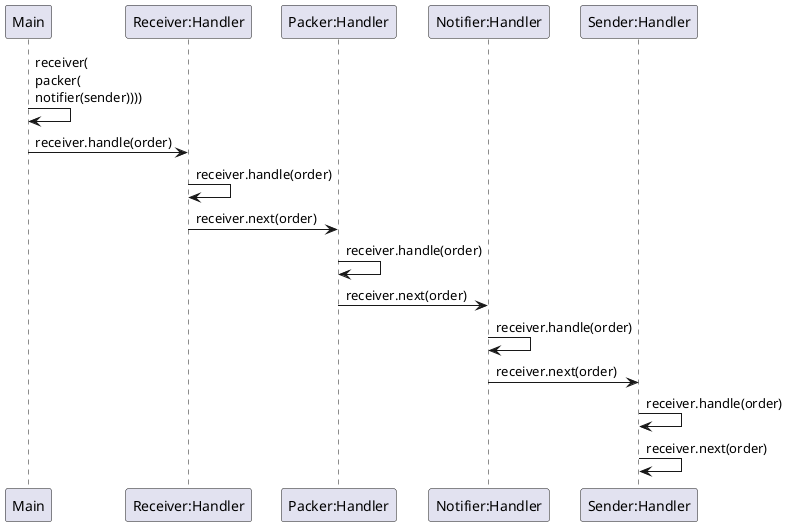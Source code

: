 @startuml "Chain of Responsability Pattern"

participant Main
participant Receiver as "Receiver:Handler"
participant Packer as "Packer:Handler"
participant Notifier as "Notifier:Handler"
participant Sender as "Sender:Handler"

Main -> Main: receiver(\npacker(\nnotifier(sender))))
Main -> Receiver: receiver.handle(order)
Receiver -> Receiver: receiver.handle(order)
Receiver -> Packer: receiver.next(order)

Packer -> Packer: receiver.handle(order)
Packer -> Notifier: receiver.next(order)

Notifier -> Notifier: receiver.handle(order)
Notifier -> Sender: receiver.next(order)

Sender -> Sender: receiver.handle(order)
Sender -> Sender: receiver.next(order)

@enduml